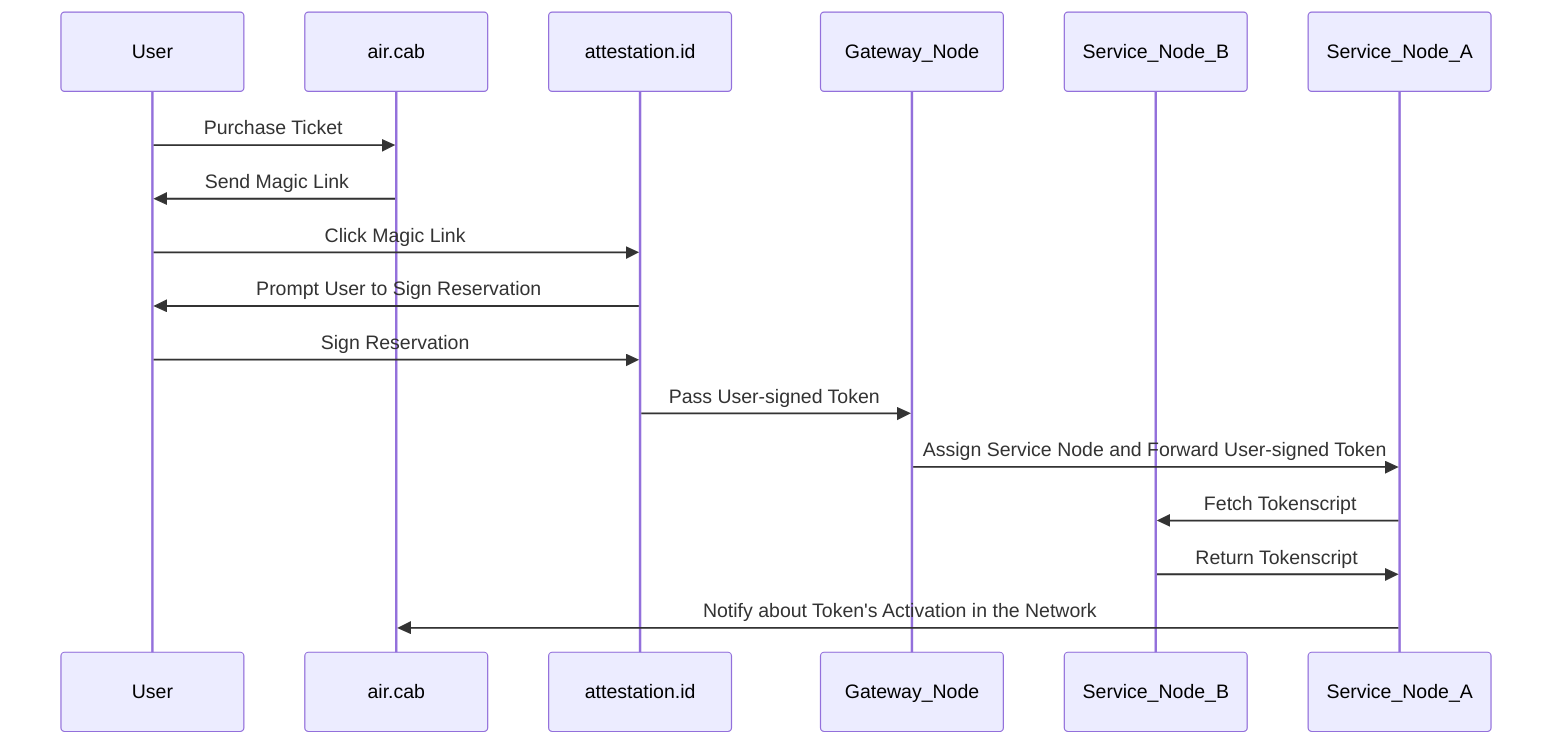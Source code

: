 sequenceDiagram
  participant User
  participant air.cab
  participant attestation.id
  participant Gateway_Node
  participant Service_Node_B
  participant Service_Node_A
  User->>air.cab: Purchase Ticket
  air.cab->>User: Send Magic Link
  User->>attestation.id: Click Magic Link
  attestation.id->>User: Prompt User to Sign Reservation
  User->>attestation.id: Sign Reservation
  attestation.id->>Gateway_Node: Pass User-signed Token
  Gateway_Node->>Service_Node_A: Assign Service Node and Forward User-signed Token
  Service_Node_A->>Service_Node_B: Fetch Tokenscript
  Service_Node_B->>Service_Node_A: Return Tokenscript
  Service_Node_A->>air.cab: Notify about Token's Activation in the Network